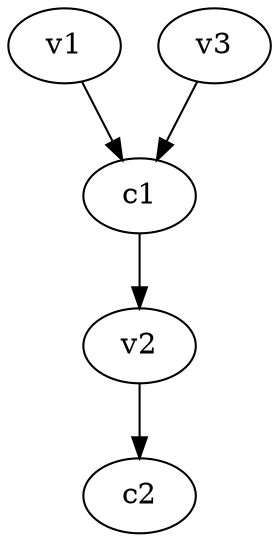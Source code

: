 strict digraph  {
c1;
c2;
v1;
v2;
v3;
c1 -> v2  [weight=1];
v1 -> c1  [weight=1];
v2 -> c2  [weight=1];
v3 -> c1  [weight=1];
}
